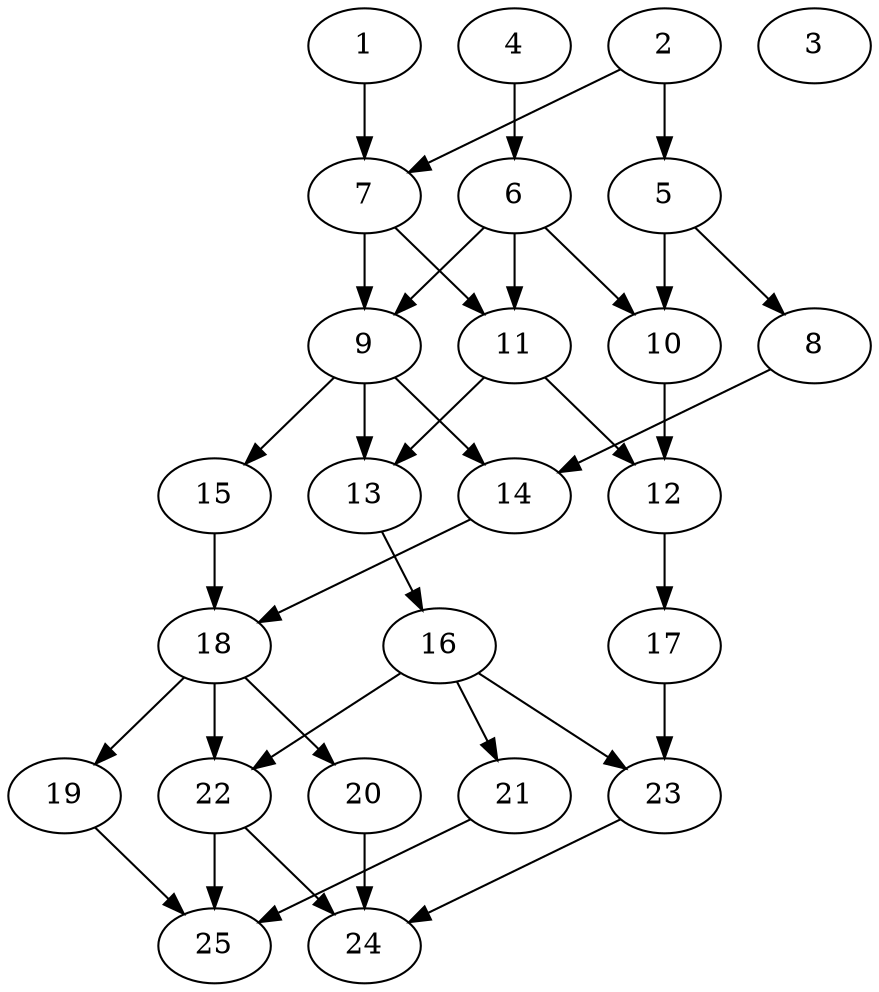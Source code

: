 // DAG automatically generated by daggen at Thu Oct  3 14:00:40 2019
// ./daggen --dot -n 25 --ccr 0.5 --fat 0.5 --regular 0.7 --density 0.6 --mindata 5242880 --maxdata 52428800 
digraph G {
  1 [size="29280256", alpha="0.05", expect_size="14640128"] 
  1 -> 7 [size ="14640128"]
  2 [size="11642880", alpha="0.13", expect_size="5821440"] 
  2 -> 5 [size ="5821440"]
  2 -> 7 [size ="5821440"]
  3 [size="44027904", alpha="0.06", expect_size="22013952"] 
  4 [size="32051200", alpha="0.03", expect_size="16025600"] 
  4 -> 6 [size ="16025600"]
  5 [size="97124352", alpha="0.11", expect_size="48562176"] 
  5 -> 8 [size ="48562176"]
  5 -> 10 [size ="48562176"]
  6 [size="77584384", alpha="0.02", expect_size="38792192"] 
  6 -> 9 [size ="38792192"]
  6 -> 10 [size ="38792192"]
  6 -> 11 [size ="38792192"]
  7 [size="75188224", alpha="0.08", expect_size="37594112"] 
  7 -> 9 [size ="37594112"]
  7 -> 11 [size ="37594112"]
  8 [size="82046976", alpha="0.19", expect_size="41023488"] 
  8 -> 14 [size ="41023488"]
  9 [size="42766336", alpha="0.10", expect_size="21383168"] 
  9 -> 13 [size ="21383168"]
  9 -> 14 [size ="21383168"]
  9 -> 15 [size ="21383168"]
  10 [size="99371008", alpha="0.09", expect_size="49685504"] 
  10 -> 12 [size ="49685504"]
  11 [size="68016128", alpha="0.02", expect_size="34008064"] 
  11 -> 12 [size ="34008064"]
  11 -> 13 [size ="34008064"]
  12 [size="91664384", alpha="0.16", expect_size="45832192"] 
  12 -> 17 [size ="45832192"]
  13 [size="56889344", alpha="0.09", expect_size="28444672"] 
  13 -> 16 [size ="28444672"]
  14 [size="84987904", alpha="0.01", expect_size="42493952"] 
  14 -> 18 [size ="42493952"]
  15 [size="98584576", alpha="0.11", expect_size="49292288"] 
  15 -> 18 [size ="49292288"]
  16 [size="56850432", alpha="0.12", expect_size="28425216"] 
  16 -> 21 [size ="28425216"]
  16 -> 22 [size ="28425216"]
  16 -> 23 [size ="28425216"]
  17 [size="63975424", alpha="0.19", expect_size="31987712"] 
  17 -> 23 [size ="31987712"]
  18 [size="100050944", alpha="0.06", expect_size="50025472"] 
  18 -> 19 [size ="50025472"]
  18 -> 20 [size ="50025472"]
  18 -> 22 [size ="50025472"]
  19 [size="95684608", alpha="0.19", expect_size="47842304"] 
  19 -> 25 [size ="47842304"]
  20 [size="48363520", alpha="0.17", expect_size="24181760"] 
  20 -> 24 [size ="24181760"]
  21 [size="89862144", alpha="0.20", expect_size="44931072"] 
  21 -> 25 [size ="44931072"]
  22 [size="100452352", alpha="0.03", expect_size="50226176"] 
  22 -> 24 [size ="50226176"]
  22 -> 25 [size ="50226176"]
  23 [size="80490496", alpha="0.13", expect_size="40245248"] 
  23 -> 24 [size ="40245248"]
  24 [size="29108224", alpha="0.07", expect_size="14554112"] 
  25 [size="31940608", alpha="0.00", expect_size="15970304"] 
}
